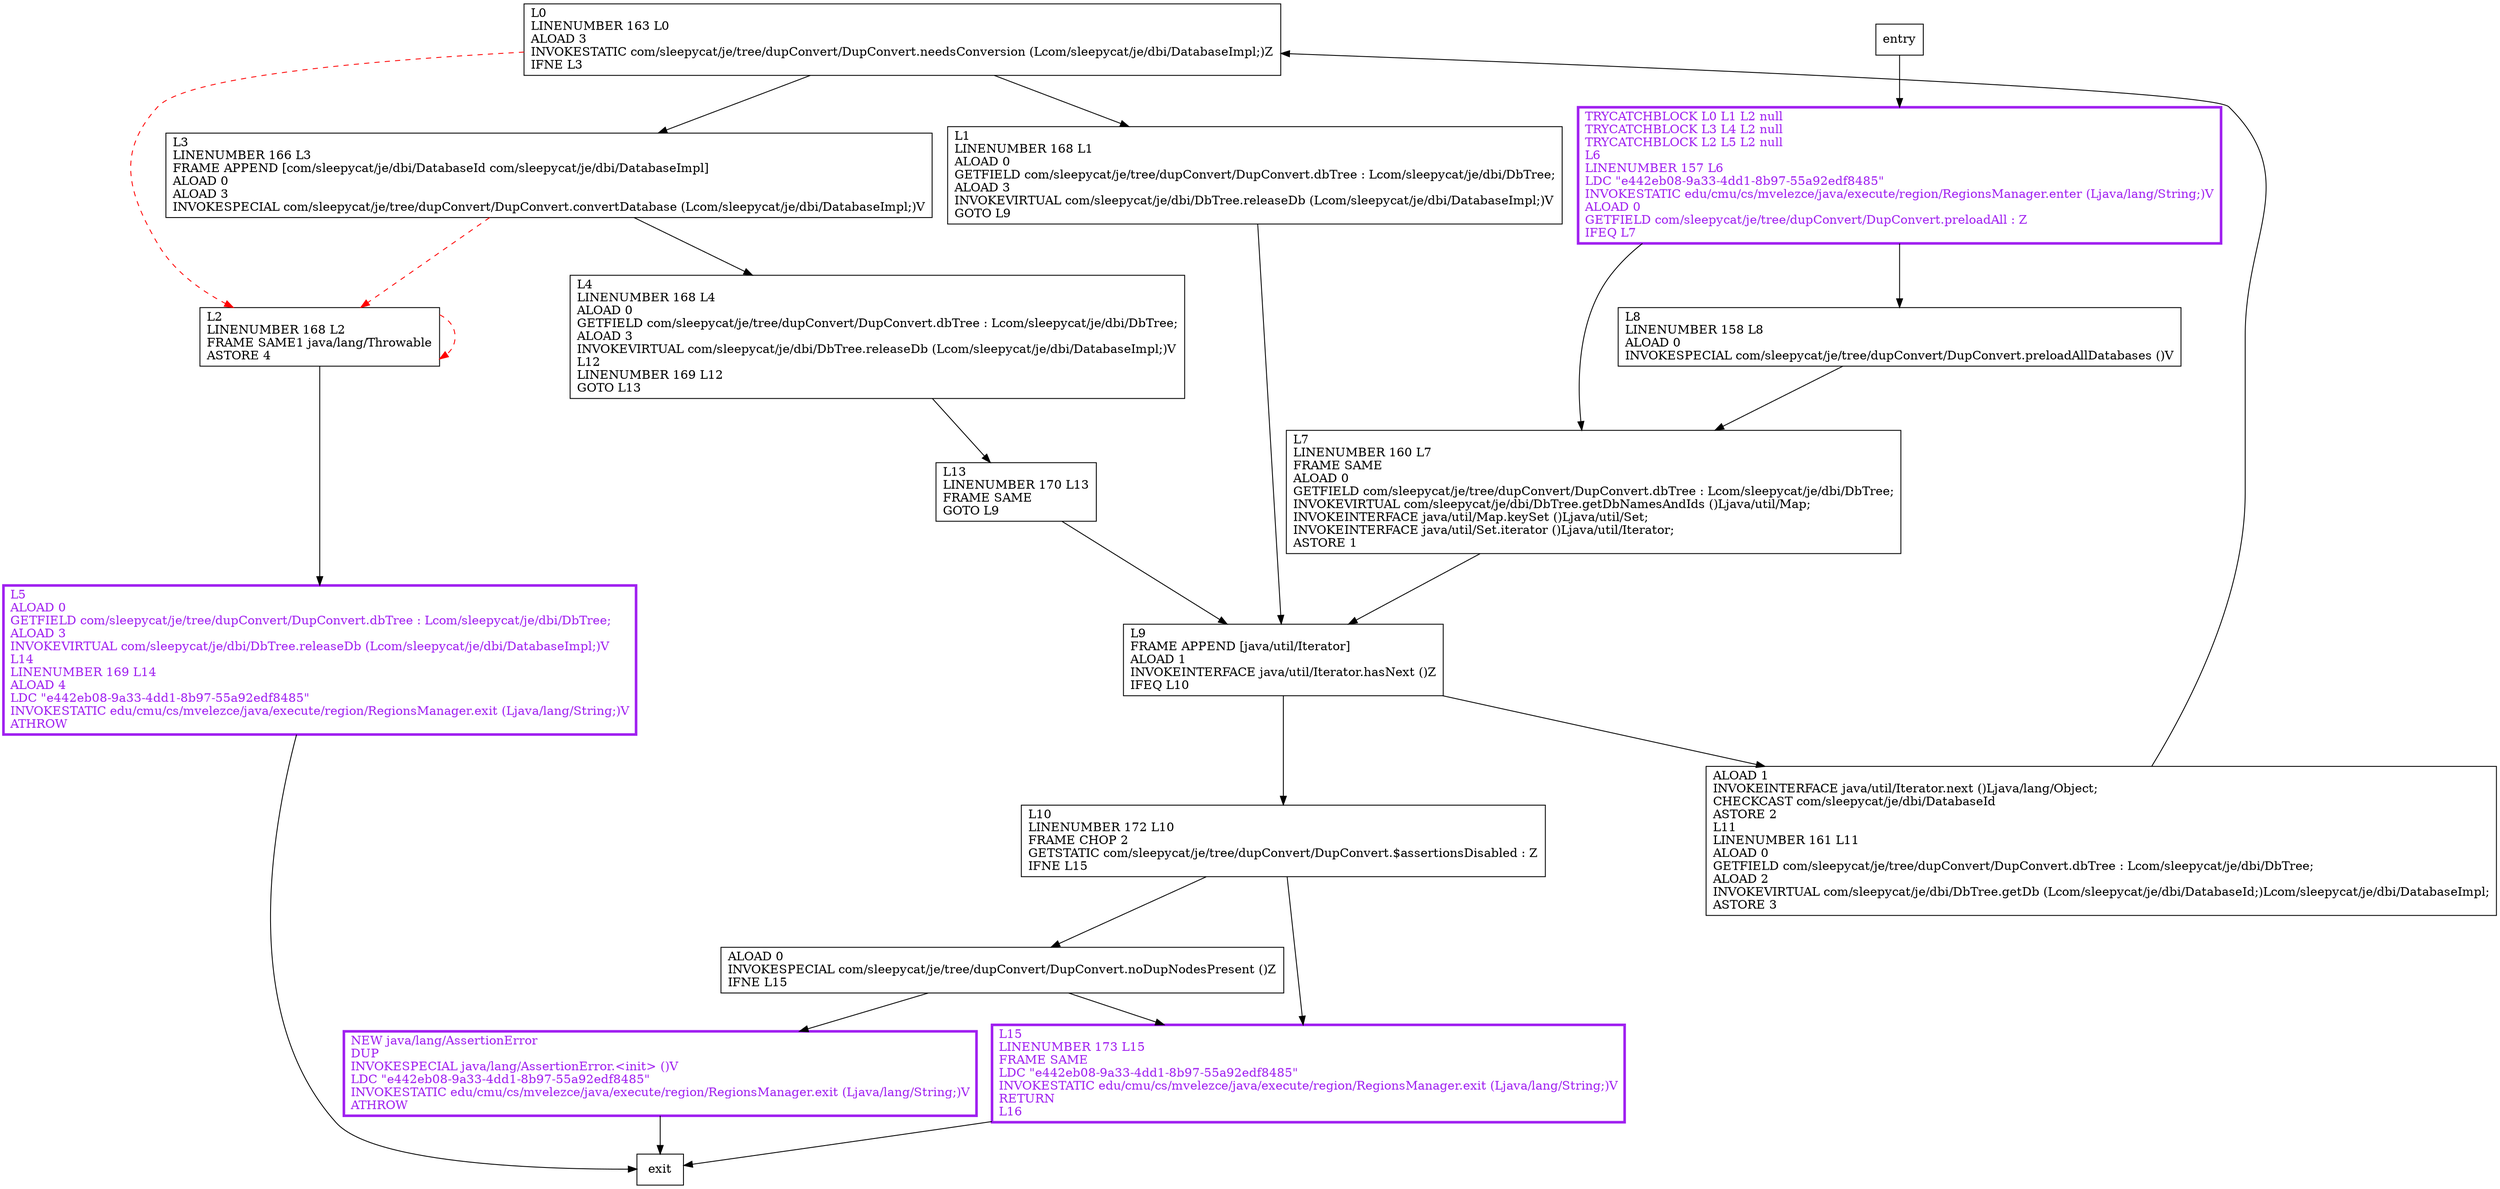 digraph convertDatabases {
node [shape=record];
81049120 [label="L10\lLINENUMBER 172 L10\lFRAME CHOP 2\lGETSTATIC com/sleepycat/je/tree/dupConvert/DupConvert.$assertionsDisabled : Z\lIFNE L15\l"];
90630911 [label="TRYCATCHBLOCK L0 L1 L2 null\lTRYCATCHBLOCK L3 L4 L2 null\lTRYCATCHBLOCK L2 L5 L2 null\lL6\lLINENUMBER 157 L6\lLDC \"e442eb08-9a33-4dd1-8b97-55a92edf8485\"\lINVOKESTATIC edu/cmu/cs/mvelezce/java/execute/region/RegionsManager.enter (Ljava/lang/String;)V\lALOAD 0\lGETFIELD com/sleepycat/je/tree/dupConvert/DupConvert.preloadAll : Z\lIFEQ L7\l"];
392633722 [label="L0\lLINENUMBER 163 L0\lALOAD 3\lINVOKESTATIC com/sleepycat/je/tree/dupConvert/DupConvert.needsConversion (Lcom/sleepycat/je/dbi/DatabaseImpl;)Z\lIFNE L3\l"];
342861025 [label="L4\lLINENUMBER 168 L4\lALOAD 0\lGETFIELD com/sleepycat/je/tree/dupConvert/DupConvert.dbTree : Lcom/sleepycat/je/dbi/DbTree;\lALOAD 3\lINVOKEVIRTUAL com/sleepycat/je/dbi/DbTree.releaseDb (Lcom/sleepycat/je/dbi/DatabaseImpl;)V\lL12\lLINENUMBER 169 L12\lGOTO L13\l"];
56106017 [label="ALOAD 0\lINVOKESPECIAL com/sleepycat/je/tree/dupConvert/DupConvert.noDupNodesPresent ()Z\lIFNE L15\l"];
192467157 [label="L5\lALOAD 0\lGETFIELD com/sleepycat/je/tree/dupConvert/DupConvert.dbTree : Lcom/sleepycat/je/dbi/DbTree;\lALOAD 3\lINVOKEVIRTUAL com/sleepycat/je/dbi/DbTree.releaseDb (Lcom/sleepycat/je/dbi/DatabaseImpl;)V\lL14\lLINENUMBER 169 L14\lALOAD 4\lLDC \"e442eb08-9a33-4dd1-8b97-55a92edf8485\"\lINVOKESTATIC edu/cmu/cs/mvelezce/java/execute/region/RegionsManager.exit (Ljava/lang/String;)V\lATHROW\l"];
1295668823 [label="L1\lLINENUMBER 168 L1\lALOAD 0\lGETFIELD com/sleepycat/je/tree/dupConvert/DupConvert.dbTree : Lcom/sleepycat/je/dbi/DbTree;\lALOAD 3\lINVOKEVIRTUAL com/sleepycat/je/dbi/DbTree.releaseDb (Lcom/sleepycat/je/dbi/DatabaseImpl;)V\lGOTO L9\l"];
1239886257 [label="L9\lFRAME APPEND [java/util/Iterator]\lALOAD 1\lINVOKEINTERFACE java/util/Iterator.hasNext ()Z\lIFEQ L10\l"];
580705252 [label="L15\lLINENUMBER 173 L15\lFRAME SAME\lLDC \"e442eb08-9a33-4dd1-8b97-55a92edf8485\"\lINVOKESTATIC edu/cmu/cs/mvelezce/java/execute/region/RegionsManager.exit (Ljava/lang/String;)V\lRETURN\lL16\l"];
2085060953 [label="L8\lLINENUMBER 158 L8\lALOAD 0\lINVOKESPECIAL com/sleepycat/je/tree/dupConvert/DupConvert.preloadAllDatabases ()V\l"];
994894399 [label="L3\lLINENUMBER 166 L3\lFRAME APPEND [com/sleepycat/je/dbi/DatabaseId com/sleepycat/je/dbi/DatabaseImpl]\lALOAD 0\lALOAD 3\lINVOKESPECIAL com/sleepycat/je/tree/dupConvert/DupConvert.convertDatabase (Lcom/sleepycat/je/dbi/DatabaseImpl;)V\l"];
156221691 [label="L2\lLINENUMBER 168 L2\lFRAME SAME1 java/lang/Throwable\lASTORE 4\l"];
541510132 [label="L7\lLINENUMBER 160 L7\lFRAME SAME\lALOAD 0\lGETFIELD com/sleepycat/je/tree/dupConvert/DupConvert.dbTree : Lcom/sleepycat/je/dbi/DbTree;\lINVOKEVIRTUAL com/sleepycat/je/dbi/DbTree.getDbNamesAndIds ()Ljava/util/Map;\lINVOKEINTERFACE java/util/Map.keySet ()Ljava/util/Set;\lINVOKEINTERFACE java/util/Set.iterator ()Ljava/util/Iterator;\lASTORE 1\l"];
1155117738 [label="ALOAD 1\lINVOKEINTERFACE java/util/Iterator.next ()Ljava/lang/Object;\lCHECKCAST com/sleepycat/je/dbi/DatabaseId\lASTORE 2\lL11\lLINENUMBER 161 L11\lALOAD 0\lGETFIELD com/sleepycat/je/tree/dupConvert/DupConvert.dbTree : Lcom/sleepycat/je/dbi/DbTree;\lALOAD 2\lINVOKEVIRTUAL com/sleepycat/je/dbi/DbTree.getDb (Lcom/sleepycat/je/dbi/DatabaseId;)Lcom/sleepycat/je/dbi/DatabaseImpl;\lASTORE 3\l"];
1388763820 [label="L13\lLINENUMBER 170 L13\lFRAME SAME\lGOTO L9\l"];
178106882 [label="NEW java/lang/AssertionError\lDUP\lINVOKESPECIAL java/lang/AssertionError.\<init\> ()V\lLDC \"e442eb08-9a33-4dd1-8b97-55a92edf8485\"\lINVOKESTATIC edu/cmu/cs/mvelezce/java/execute/region/RegionsManager.exit (Ljava/lang/String;)V\lATHROW\l"];
entry;
exit;
81049120 -> 56106017
81049120 -> 580705252
90630911 -> 2085060953
90630911 -> 541510132
392633722 -> 994894399
392633722 -> 1295668823
392633722 -> 156221691 [style=dashed, color=red]
342861025 -> 1388763820
56106017 -> 178106882
56106017 -> 580705252
192467157 -> exit
1295668823 -> 1239886257
1239886257 -> 81049120
1239886257 -> 1155117738
580705252 -> exit
entry -> 90630911
2085060953 -> 541510132
994894399 -> 342861025
994894399 -> 156221691 [style=dashed, color=red]
156221691 -> 192467157
156221691 -> 156221691 [style=dashed, color=red]
541510132 -> 1239886257
1155117738 -> 392633722
1388763820 -> 1239886257
178106882 -> exit
90630911[fontcolor="purple", penwidth=3, color="purple"];
192467157[fontcolor="purple", penwidth=3, color="purple"];
580705252[fontcolor="purple", penwidth=3, color="purple"];
178106882[fontcolor="purple", penwidth=3, color="purple"];
}
